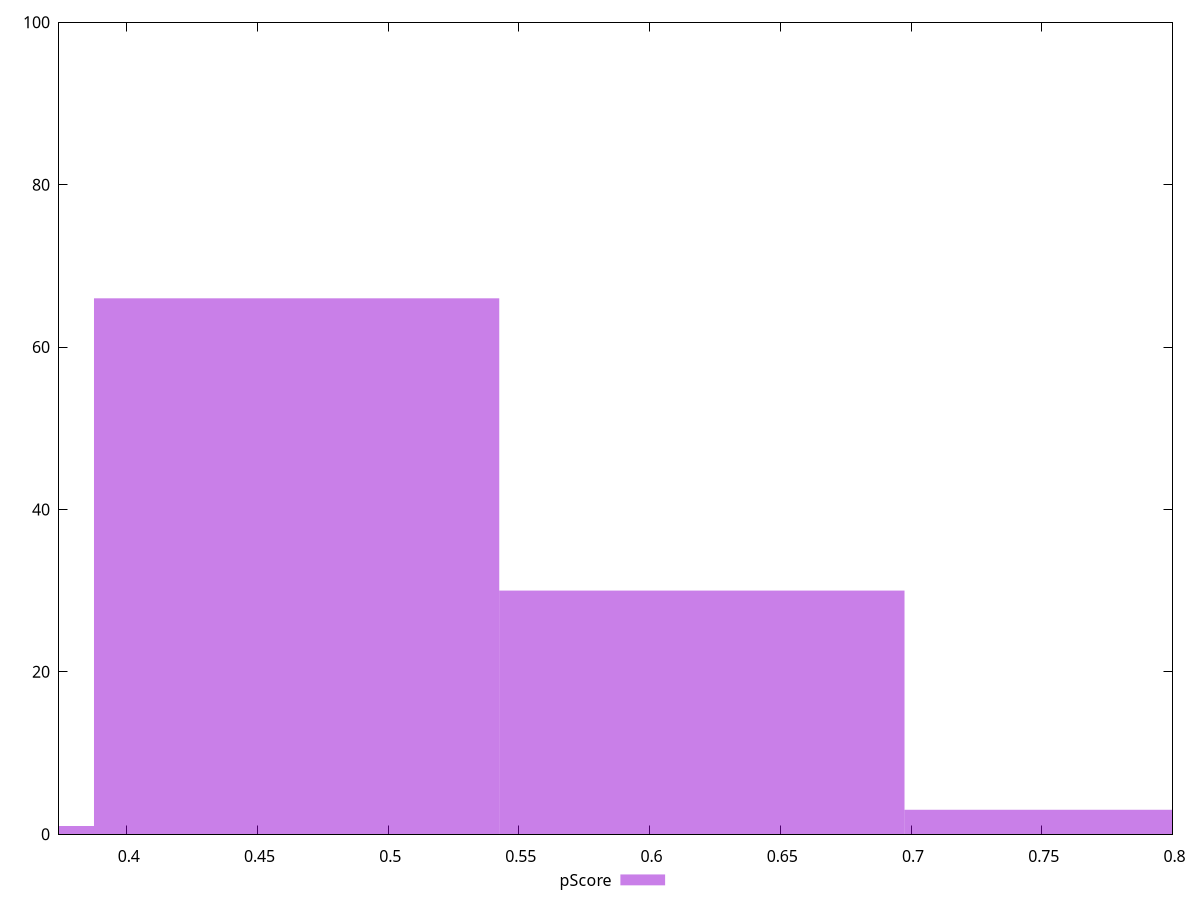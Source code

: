 reset

$pScore <<EOF
0.46500125447308366 66
0.6200016726307782 30
0.3100008363153891 1
0.7750020907884727 3
EOF

set key outside below
set boxwidth 0.15500041815769455
set xrange [0.37411764705882355:0.8]
set yrange [0:100]
set trange [0:100]
set style fill transparent solid 0.5 noborder
set terminal svg size 640, 490 enhanced background rgb 'white'
set output "report_00013_2021-02-09T12-04-24.940Z/uses-http2/samples/pages+cached+noadtech/pScore/histogram.svg"

plot $pScore title "pScore" with boxes

reset
